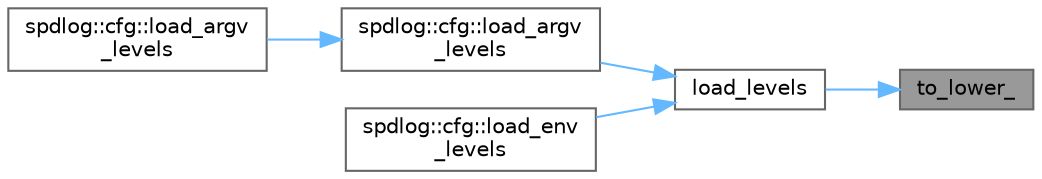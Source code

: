 digraph "to_lower_"
{
 // LATEX_PDF_SIZE
  bgcolor="transparent";
  edge [fontname=Helvetica,fontsize=10,labelfontname=Helvetica,labelfontsize=10];
  node [fontname=Helvetica,fontsize=10,shape=box,height=0.2,width=0.4];
  rankdir="RL";
  Node1 [id="Node000001",label="to_lower_",height=0.2,width=0.4,color="gray40", fillcolor="grey60", style="filled", fontcolor="black",tooltip=" "];
  Node1 -> Node2 [id="edge1_Node000001_Node000002",dir="back",color="steelblue1",style="solid",tooltip=" "];
  Node2 [id="Node000002",label="load_levels",height=0.2,width=0.4,color="grey40", fillcolor="white", style="filled",URL="$namespacespdlog_1_1cfg_1_1helpers.html#a2e663ae1aecd49c4ea3a6aef5d977fc6",tooltip=" "];
  Node2 -> Node3 [id="edge2_Node000002_Node000003",dir="back",color="steelblue1",style="solid",tooltip=" "];
  Node3 [id="Node000003",label="spdlog::cfg::load_argv\l_levels",height=0.2,width=0.4,color="grey40", fillcolor="white", style="filled",URL="$namespacespdlog_1_1cfg.html#ad2192cd649fd5650461252f50b251b8f",tooltip=" "];
  Node3 -> Node4 [id="edge3_Node000003_Node000004",dir="back",color="steelblue1",style="solid",tooltip=" "];
  Node4 [id="Node000004",label="spdlog::cfg::load_argv\l_levels",height=0.2,width=0.4,color="grey40", fillcolor="white", style="filled",URL="$namespacespdlog_1_1cfg.html#ac325290016c8fadda193b9fe8be109f7",tooltip=" "];
  Node2 -> Node5 [id="edge4_Node000002_Node000005",dir="back",color="steelblue1",style="solid",tooltip=" "];
  Node5 [id="Node000005",label="spdlog::cfg::load_env\l_levels",height=0.2,width=0.4,color="grey40", fillcolor="white", style="filled",URL="$namespacespdlog_1_1cfg.html#a9ff1475cac9aaa519d4cdc2fcc3cf7f1",tooltip=" "];
}
